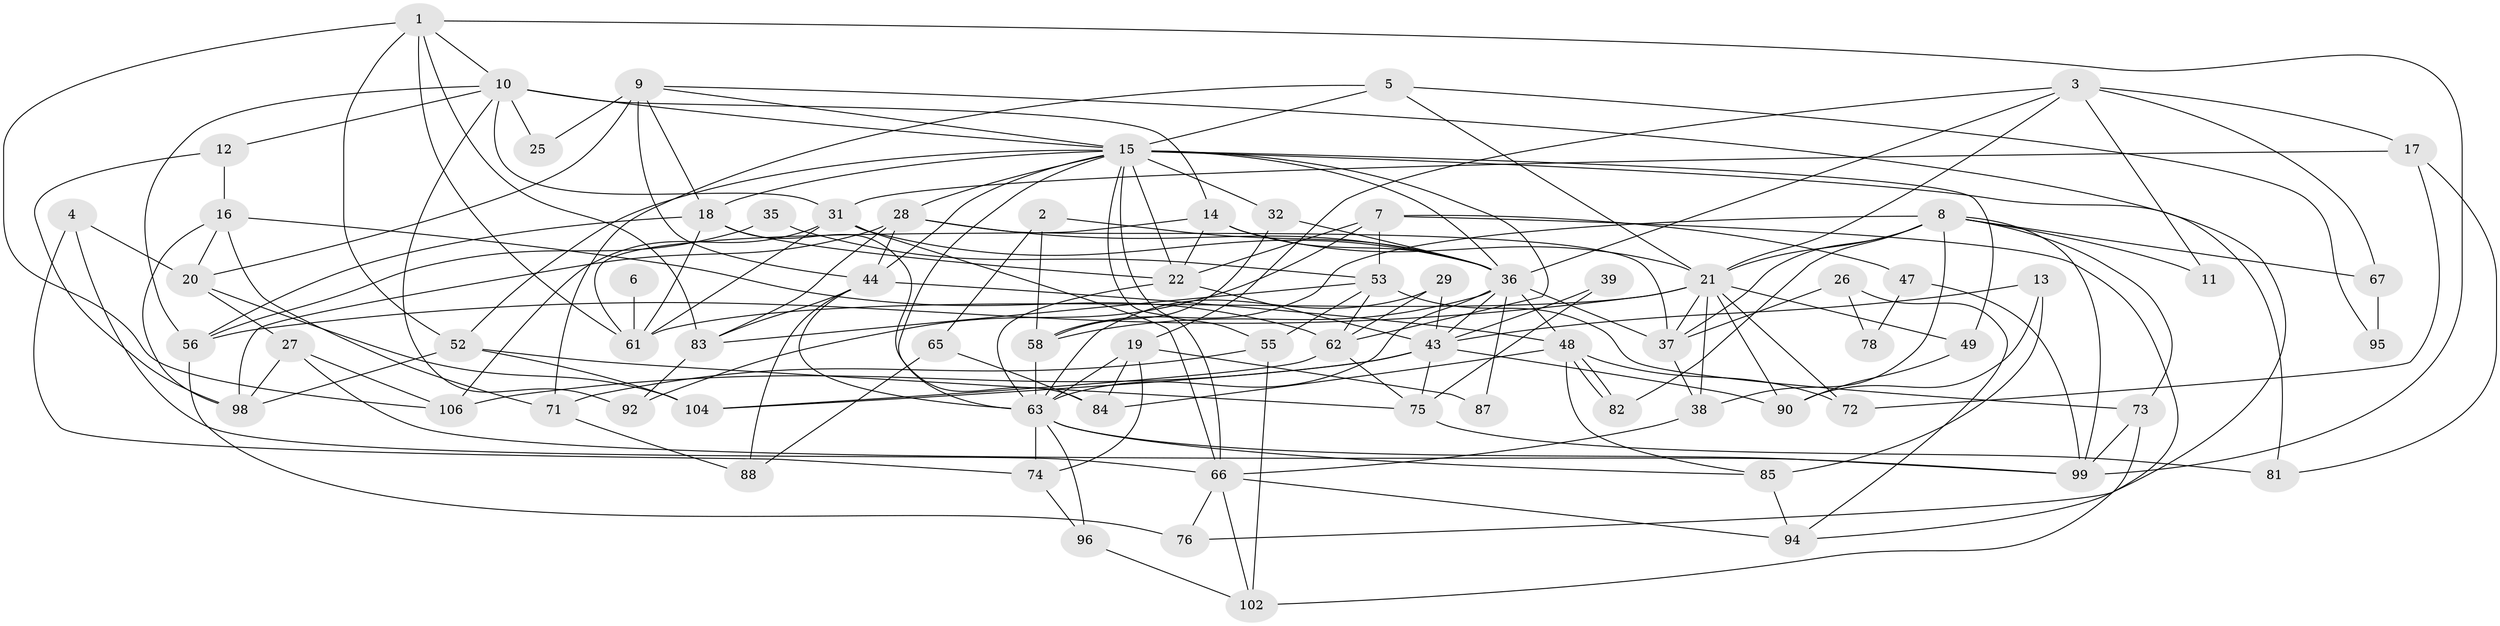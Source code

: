 // original degree distribution, {6: 0.14953271028037382, 3: 0.3177570093457944, 4: 0.2523364485981308, 2: 0.102803738317757, 5: 0.1588785046728972, 8: 0.009345794392523364, 7: 0.009345794392523364}
// Generated by graph-tools (version 1.1) at 2025/18/03/04/25 18:18:32]
// undirected, 74 vertices, 177 edges
graph export_dot {
graph [start="1"]
  node [color=gray90,style=filled];
  1;
  2;
  3;
  4;
  5;
  6;
  7;
  8 [super="+42+33"];
  9 [super="+69"];
  10 [super="+30"];
  11;
  12;
  13;
  14 [super="+23"];
  15 [super="+57+51"];
  16 [super="+40"];
  17;
  18 [super="+46"];
  19 [super="+24"];
  20 [super="+45"];
  21 [super="+103+34+50+93"];
  22 [super="+54"];
  25;
  26;
  27;
  28 [super="+91"];
  29;
  31;
  32;
  35;
  36 [super="+60+41"];
  37;
  38;
  39;
  43 [super="+89"];
  44 [super="+100"];
  47;
  48 [super="+59+105"];
  49;
  52 [super="+64"];
  53 [super="+107"];
  55;
  56 [super="+80"];
  58;
  61 [super="+79"];
  62 [super="+77"];
  63 [super="+86"];
  65;
  66 [super="+68"];
  67;
  71;
  72;
  73;
  74;
  75;
  76;
  78;
  81;
  82;
  83;
  84;
  85;
  87;
  88;
  90;
  92;
  94;
  95;
  96;
  98;
  99;
  102;
  104;
  106;
  1 -- 10;
  1 -- 61;
  1 -- 83;
  1 -- 99;
  1 -- 106;
  1 -- 52;
  2 -- 58;
  2 -- 65;
  2 -- 36;
  3 -- 21;
  3 -- 36;
  3 -- 11;
  3 -- 17;
  3 -- 67;
  3 -- 19;
  4 -- 20;
  4 -- 74;
  4 -- 66;
  5 -- 71;
  5 -- 95;
  5 -- 21;
  5 -- 15;
  6 -- 61 [weight=2];
  7 -- 53;
  7 -- 47;
  7 -- 92;
  7 -- 94;
  7 -- 22;
  8 -- 21;
  8 -- 82;
  8 -- 37;
  8 -- 38;
  8 -- 73;
  8 -- 58;
  8 -- 99;
  8 -- 67;
  8 -- 11;
  9 -- 44;
  9 -- 76;
  9 -- 20;
  9 -- 25;
  9 -- 18;
  9 -- 15;
  10 -- 92;
  10 -- 31;
  10 -- 56;
  10 -- 25;
  10 -- 12;
  10 -- 14;
  10 -- 15;
  12 -- 98;
  12 -- 16;
  13 -- 43;
  13 -- 90;
  13 -- 85;
  14 -- 36;
  14 -- 22;
  14 -- 61;
  14 -- 21;
  15 -- 22 [weight=2];
  15 -- 32;
  15 -- 18;
  15 -- 44;
  15 -- 52;
  15 -- 63;
  15 -- 66;
  15 -- 36;
  15 -- 49;
  15 -- 81;
  15 -- 55;
  15 -- 28;
  15 -- 62;
  16 -- 20;
  16 -- 98;
  16 -- 62;
  16 -- 71;
  17 -- 72;
  17 -- 31;
  17 -- 81;
  18 -- 61;
  18 -- 84;
  18 -- 56;
  18 -- 22;
  19 -- 63;
  19 -- 74;
  19 -- 84;
  19 -- 87;
  20 -- 104;
  20 -- 27;
  21 -- 61;
  21 -- 90;
  21 -- 38;
  21 -- 56;
  21 -- 49;
  21 -- 37;
  21 -- 72;
  22 -- 43;
  22 -- 63;
  26 -- 37;
  26 -- 94;
  26 -- 78;
  27 -- 106;
  27 -- 99;
  27 -- 98;
  28 -- 83;
  28 -- 37;
  28 -- 98;
  28 -- 44;
  28 -- 36;
  29 -- 63;
  29 -- 62;
  29 -- 43;
  31 -- 36;
  31 -- 106;
  31 -- 66;
  31 -- 61;
  32 -- 58;
  32 -- 36;
  35 -- 53;
  35 -- 56;
  36 -- 58;
  36 -- 37;
  36 -- 48;
  36 -- 87;
  36 -- 63;
  36 -- 43;
  37 -- 38;
  38 -- 66;
  39 -- 43;
  39 -- 75;
  43 -- 106;
  43 -- 75;
  43 -- 90;
  43 -- 104;
  44 -- 48;
  44 -- 83;
  44 -- 88;
  44 -- 63;
  47 -- 99;
  47 -- 78;
  48 -- 82;
  48 -- 82;
  48 -- 72;
  48 -- 85;
  48 -- 84;
  49 -- 90;
  52 -- 98;
  52 -- 75;
  52 -- 104;
  53 -- 83;
  53 -- 73;
  53 -- 62;
  53 -- 55;
  55 -- 71;
  55 -- 102;
  56 -- 76;
  58 -- 63;
  62 -- 104;
  62 -- 75;
  63 -- 85;
  63 -- 74;
  63 -- 96;
  63 -- 99;
  65 -- 84;
  65 -- 88;
  66 -- 76;
  66 -- 102;
  66 -- 94;
  67 -- 95;
  71 -- 88;
  73 -- 102;
  73 -- 99;
  74 -- 96;
  75 -- 81;
  83 -- 92;
  85 -- 94;
  96 -- 102;
}
